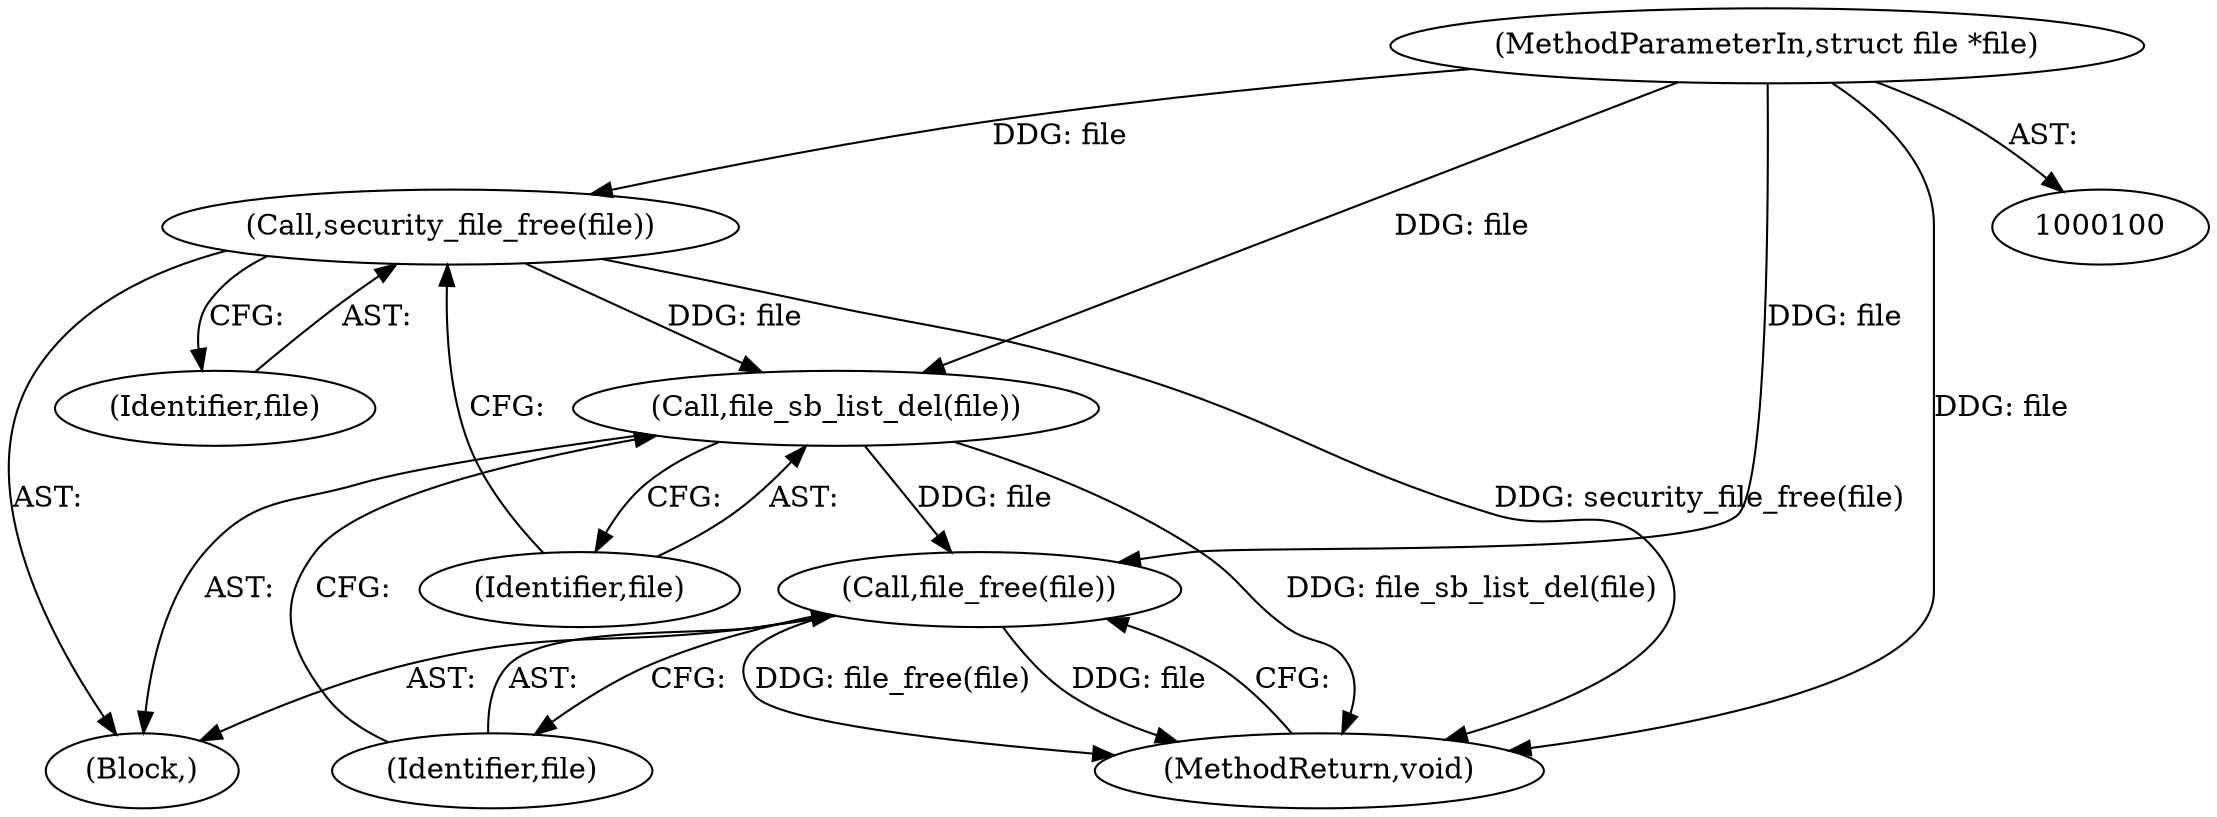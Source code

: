 digraph "1_linux_eee5cc2702929fd41cce28058dc6d6717f723f87_8@pointer" {
"1000101" [label="(MethodParameterIn,struct file *file)"];
"1000110" [label="(Call,security_file_free(file))"];
"1000112" [label="(Call,file_sb_list_del(file))"];
"1000114" [label="(Call,file_free(file))"];
"1000114" [label="(Call,file_free(file))"];
"1000101" [label="(MethodParameterIn,struct file *file)"];
"1000113" [label="(Identifier,file)"];
"1000116" [label="(MethodReturn,void)"];
"1000112" [label="(Call,file_sb_list_del(file))"];
"1000110" [label="(Call,security_file_free(file))"];
"1000111" [label="(Identifier,file)"];
"1000115" [label="(Identifier,file)"];
"1000109" [label="(Block,)"];
"1000101" -> "1000100"  [label="AST: "];
"1000101" -> "1000116"  [label="DDG: file"];
"1000101" -> "1000110"  [label="DDG: file"];
"1000101" -> "1000112"  [label="DDG: file"];
"1000101" -> "1000114"  [label="DDG: file"];
"1000110" -> "1000109"  [label="AST: "];
"1000110" -> "1000111"  [label="CFG: "];
"1000111" -> "1000110"  [label="AST: "];
"1000113" -> "1000110"  [label="CFG: "];
"1000110" -> "1000116"  [label="DDG: security_file_free(file)"];
"1000110" -> "1000112"  [label="DDG: file"];
"1000112" -> "1000109"  [label="AST: "];
"1000112" -> "1000113"  [label="CFG: "];
"1000113" -> "1000112"  [label="AST: "];
"1000115" -> "1000112"  [label="CFG: "];
"1000112" -> "1000116"  [label="DDG: file_sb_list_del(file)"];
"1000112" -> "1000114"  [label="DDG: file"];
"1000114" -> "1000109"  [label="AST: "];
"1000114" -> "1000115"  [label="CFG: "];
"1000115" -> "1000114"  [label="AST: "];
"1000116" -> "1000114"  [label="CFG: "];
"1000114" -> "1000116"  [label="DDG: file_free(file)"];
"1000114" -> "1000116"  [label="DDG: file"];
}
